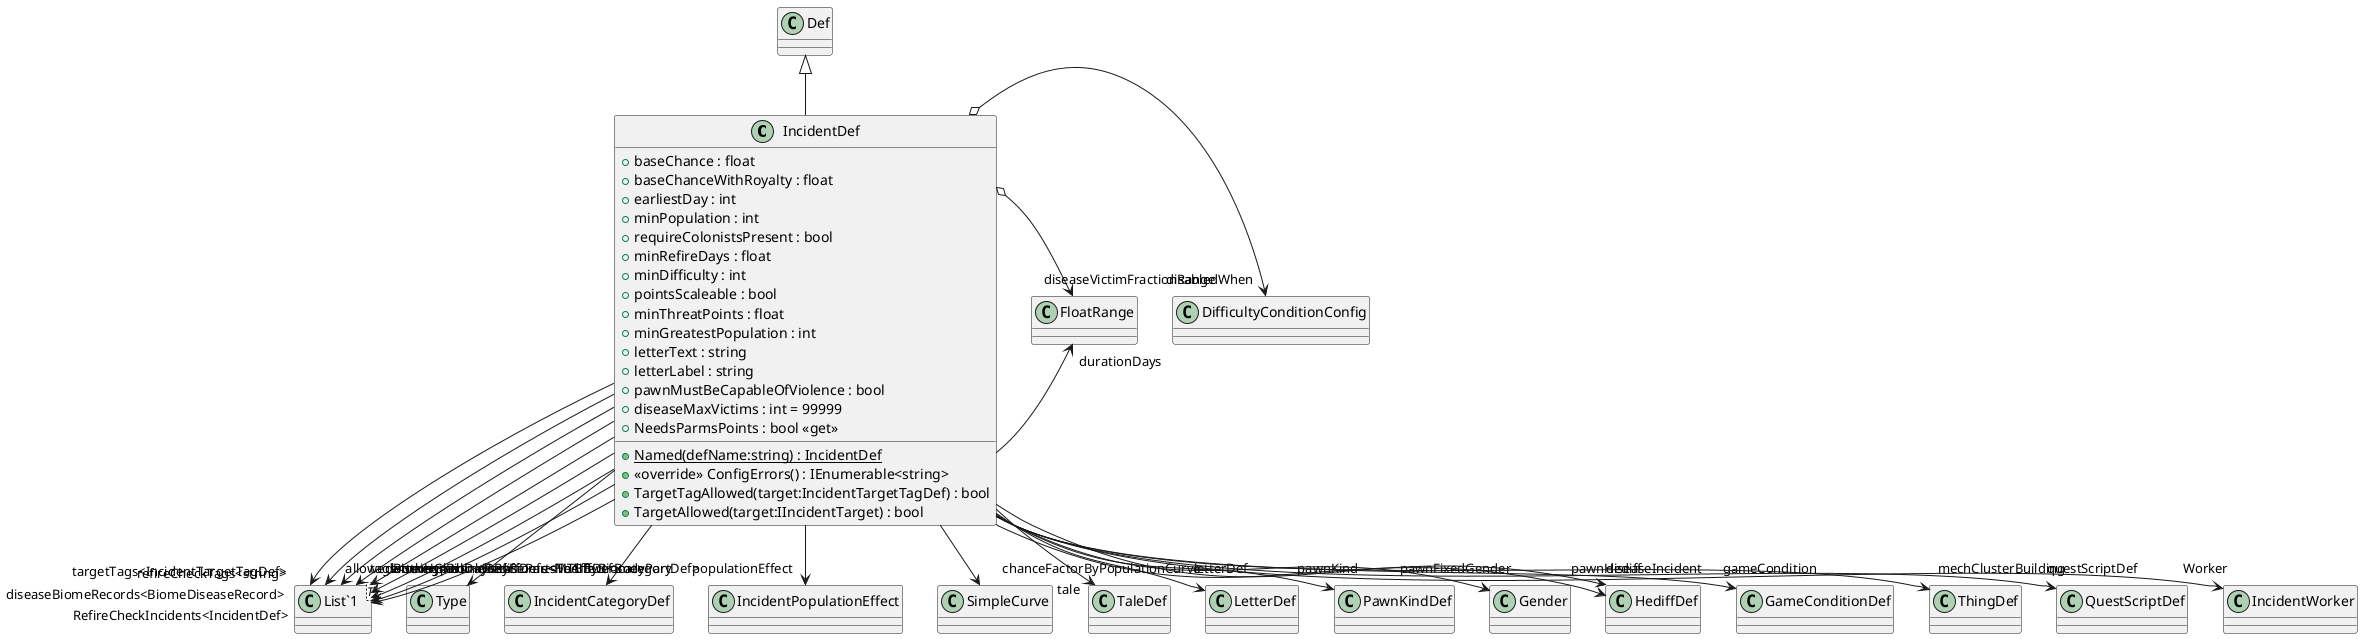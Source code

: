@startuml
class IncidentDef {
    + baseChance : float
    + baseChanceWithRoyalty : float
    + earliestDay : int
    + minPopulation : int
    + requireColonistsPresent : bool
    + minRefireDays : float
    + minDifficulty : int
    + pointsScaleable : bool
    + minThreatPoints : float
    + minGreatestPopulation : int
    + letterText : string
    + letterLabel : string
    + pawnMustBeCapableOfViolence : bool
    + diseaseMaxVictims : int = 99999
    + NeedsParmsPoints : bool <<get>>
    + {static} Named(defName:string) : IncidentDef
    + <<override>> ConfigErrors() : IEnumerable<string>
    + TargetTagAllowed(target:IncidentTargetTagDef) : bool
    + TargetAllowed(target:IIncidentTarget) : bool
}
class "List`1"<T> {
}
Def <|-- IncidentDef
IncidentDef --> "workerClass" Type
IncidentDef --> "category" IncidentCategoryDef
IncidentDef --> "targetTags<IncidentTargetTagDef>" "List`1"
IncidentDef --> "populationEffect" IncidentPopulationEffect
IncidentDef o-> "disabledWhen" DifficultyConditionConfig
IncidentDef --> "allowedBiomes<BiomeDef>" "List`1"
IncidentDef --> "tags<string>" "List`1"
IncidentDef --> "refireCheckTags<string>" "List`1"
IncidentDef --> "chanceFactorByPopulationCurve" SimpleCurve
IncidentDef --> "tale" TaleDef
IncidentDef --> "letterDef" LetterDef
IncidentDef --> "letterHyperlinkHediffDefs<HediffDef>" "List`1"
IncidentDef --> "pawnKind" PawnKindDef
IncidentDef --> "pawnFixedGender" Gender
IncidentDef --> "pawnHediff" HediffDef
IncidentDef --> "gameCondition" GameConditionDef
IncidentDef --> "durationDays" FloatRange
IncidentDef --> "diseaseIncident" HediffDef
IncidentDef o-> "diseaseVictimFractionRange" FloatRange
IncidentDef --> "diseaseBiomeRecords<BiomeDiseaseRecord>" "List`1"
IncidentDef --> "diseasePartsToAffect<BodyPartDef>" "List`1"
IncidentDef --> "mechClusterBuilding" ThingDef
IncidentDef --> "mtbDaysByBiome<MTBByBiome>" "List`1"
IncidentDef --> "questScriptDef" QuestScriptDef
IncidentDef --> "Worker" IncidentWorker
IncidentDef --> "RefireCheckIncidents<IncidentDef>" "List`1"
@enduml
